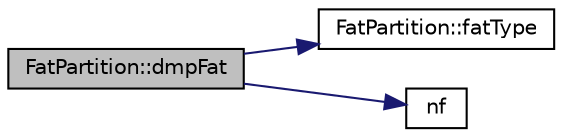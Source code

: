 digraph "FatPartition::dmpFat"
{
 // LATEX_PDF_SIZE
  edge [fontname="Helvetica",fontsize="10",labelfontname="Helvetica",labelfontsize="10"];
  node [fontname="Helvetica",fontsize="10",shape=record];
  rankdir="LR";
  Node1 [label="FatPartition::dmpFat",height=0.2,width=0.4,color="black", fillcolor="grey75", style="filled", fontcolor="black",tooltip=" "];
  Node1 -> Node2 [color="midnightblue",fontsize="10",style="solid",fontname="Helvetica"];
  Node2 [label="FatPartition::fatType",height=0.2,width=0.4,color="black", fillcolor="white", style="filled",URL="$class_fat_partition.html#ad45c276232d7093b82f1075e8c488bac",tooltip=" "];
  Node1 -> Node3 [color="midnightblue",fontsize="10",style="solid",fontname="Helvetica"];
  Node3 [label="nf",height=0.2,width=0.4,color="black", fillcolor="white", style="filled",URL="$_audio_utilities_8h.html#a22a16f7f288a1cf9be8ff7bfe33e6d3d",tooltip=" "];
}
